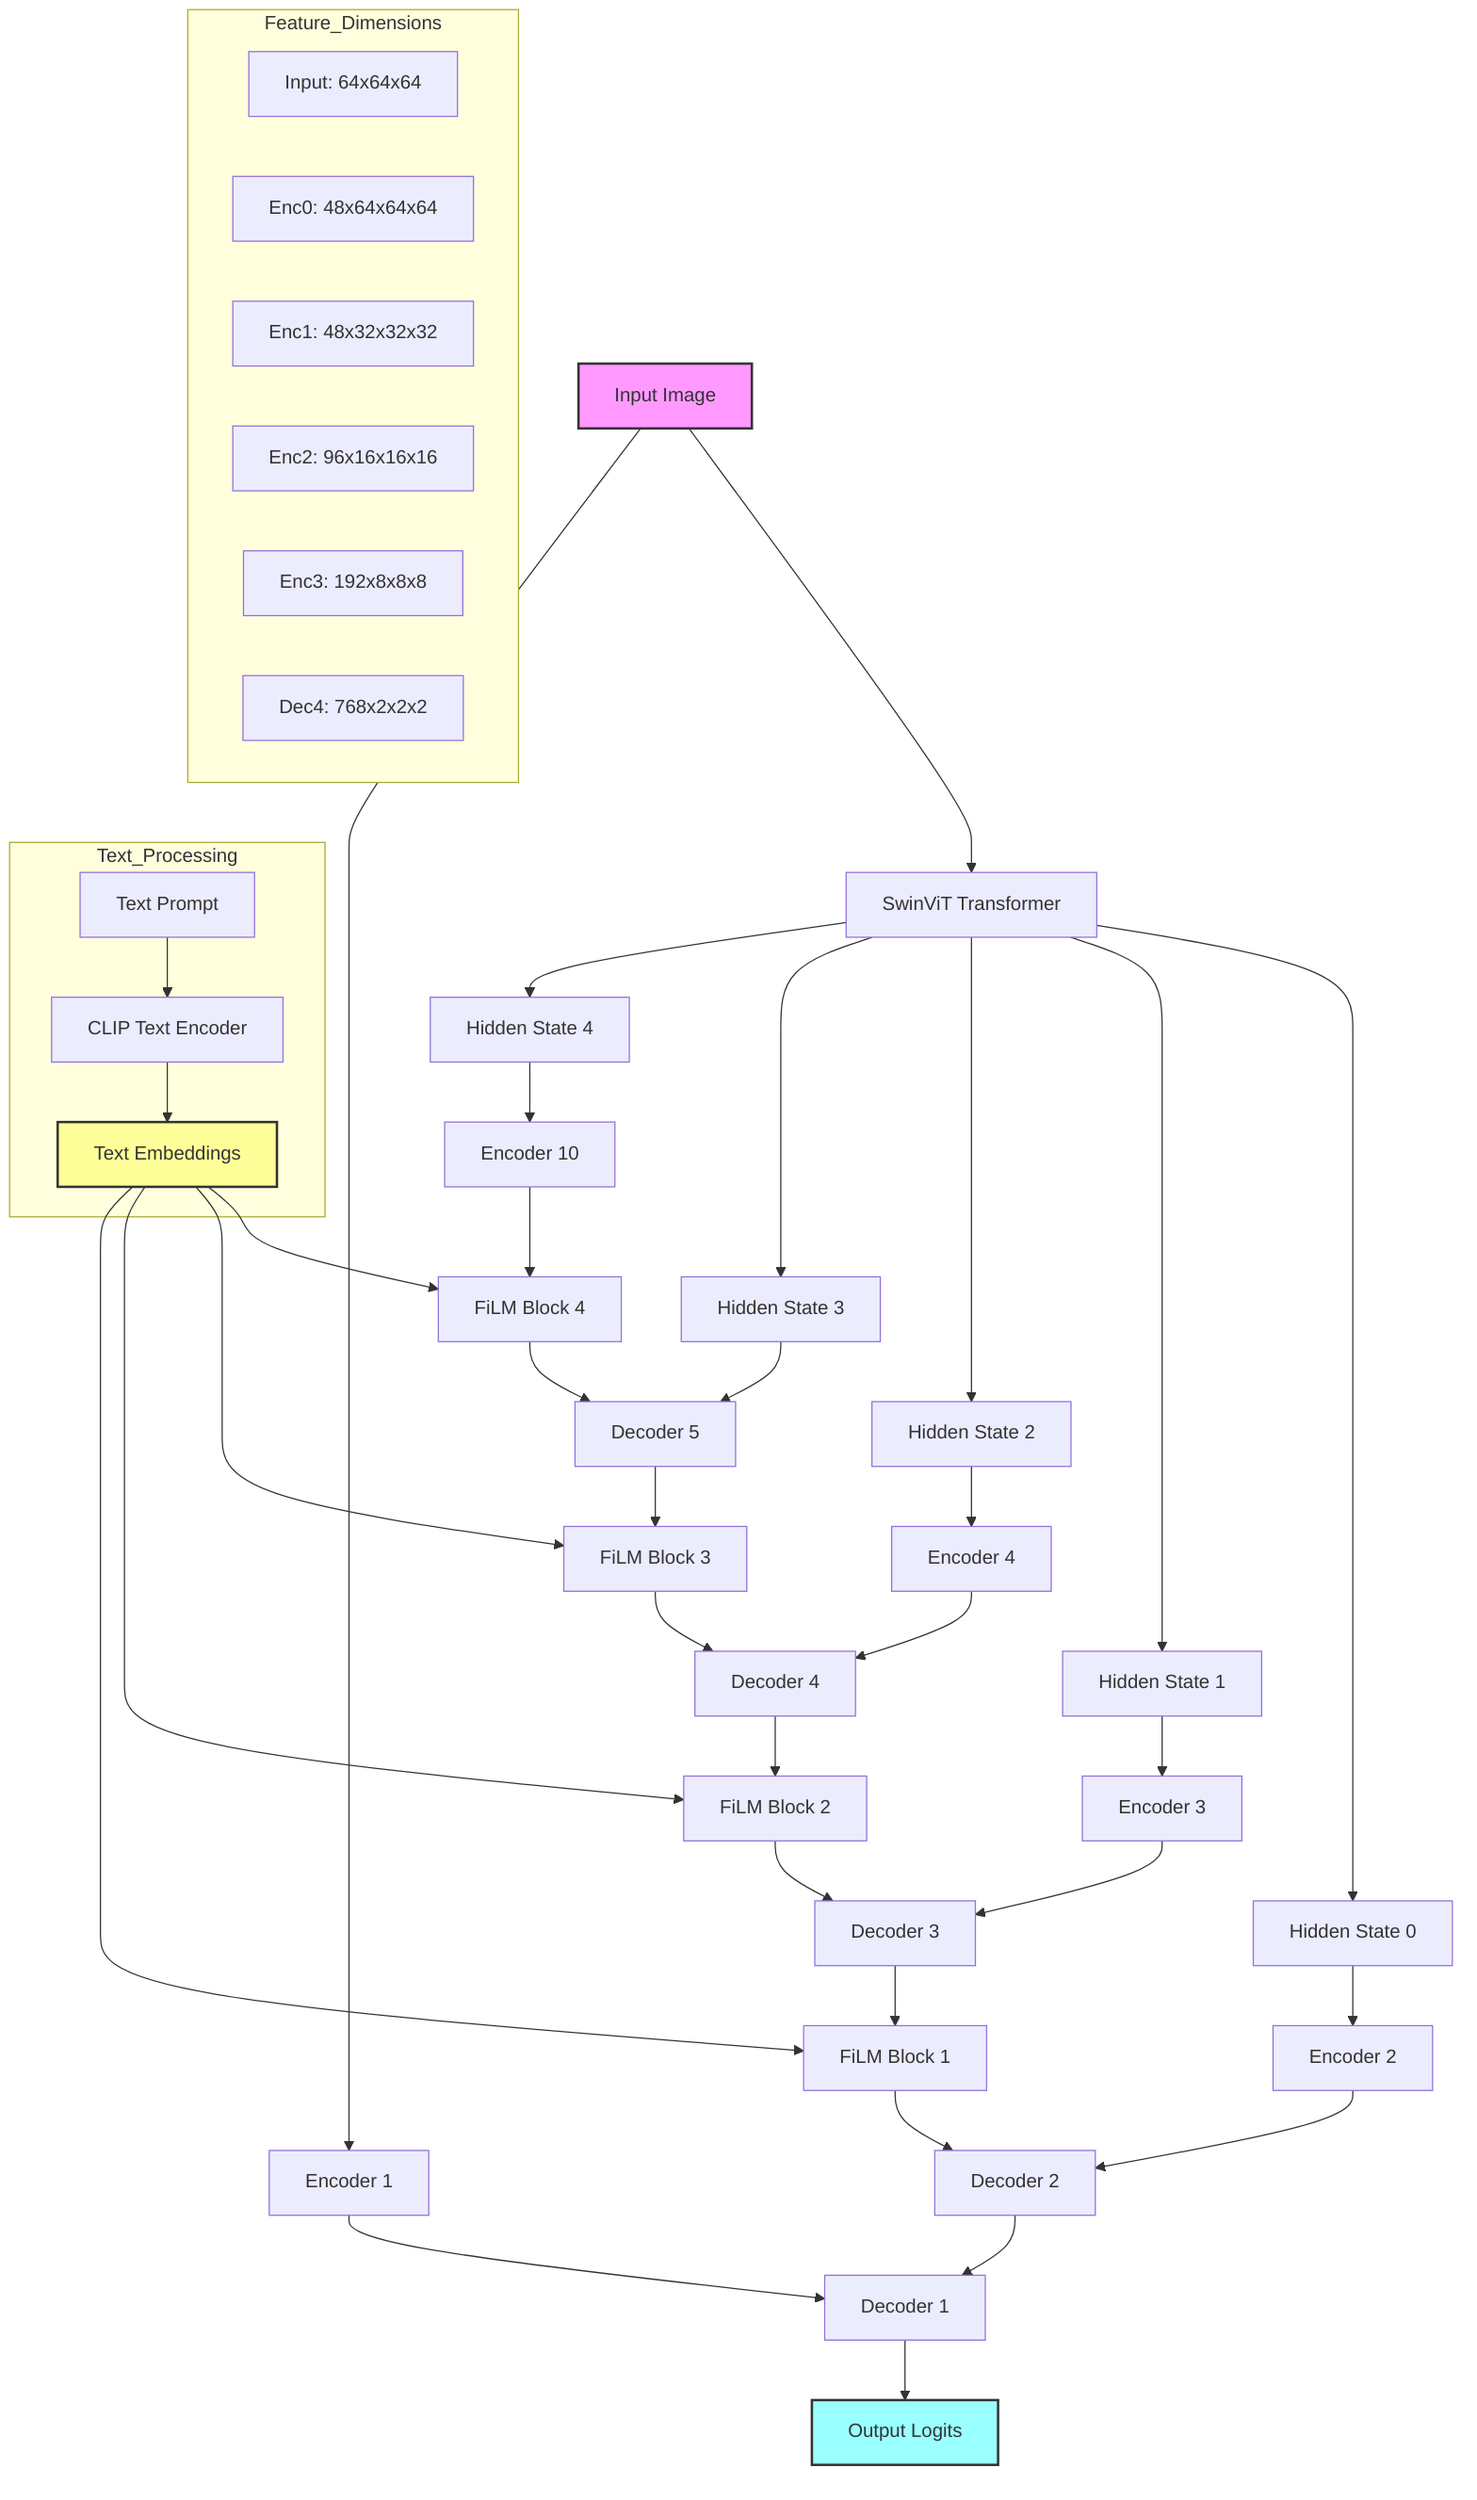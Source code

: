flowchart TD
    Input[Input Image] --> SwinViT[SwinViT Transformer]
    Input --> Enc0[Encoder 1]
    
    subgraph Text_Processing
        Prompt[Text Prompt] --> CLIP[CLIP Text Encoder]
        CLIP --> TextEmb[Text Embeddings]
    end

    SwinViT --> HS0[Hidden State 0]
    SwinViT --> HS1[Hidden State 1]
    SwinViT --> HS2[Hidden State 2]
    SwinViT --> HS3[Hidden State 3]
    SwinViT --> HS4[Hidden State 4]

    HS0 --> Enc1[Encoder 2]
    HS1 --> Enc2[Encoder 3]
    HS2 --> Enc3[Encoder 4]
    HS4 --> Dec4[Encoder 10]

    Dec4 --> FilmBlock4[FiLM Block 4]
    TextEmb --> FilmBlock4
    
    FilmBlock4 --> Dec3[Decoder 5]
    HS3 --> Dec3

    Dec3 --> FilmBlock3[FiLM Block 3]
    TextEmb --> FilmBlock3
    
    FilmBlock3 --> Dec2[Decoder 4]
    Enc3 --> Dec2

    Dec2 --> FilmBlock2[FiLM Block 2]
    TextEmb --> FilmBlock2
    
    FilmBlock2 --> Dec1[Decoder 3]
    Enc2 --> Dec1

    Dec1 --> FilmBlock1[FiLM Block 1]
    TextEmb --> FilmBlock1
    
    FilmBlock1 --> Dec0[Decoder 2]
    Enc1 --> Dec0

    Dec0 --> FinalDec[Decoder 1]
    Enc0 --> FinalDec

    FinalDec --> Output[Output Logits]

    style Input fill:#f9f,stroke:#333,stroke-width:2px
    style Output fill:#9ff,stroke:#333,stroke-width:2px
    style TextEmb fill:#ff9,stroke:#333,stroke-width:2px
    
    subgraph Feature_Dimensions
        direction LR
        D1[Input: 64x64x64]
        D2[Enc0: 48x64x64x64]
        D3[Enc1: 48x32x32x32]
        D4[Enc2: 96x16x16x16]
        D5[Enc3: 192x8x8x8]
        D6[Dec4: 768x2x2x2]
    end